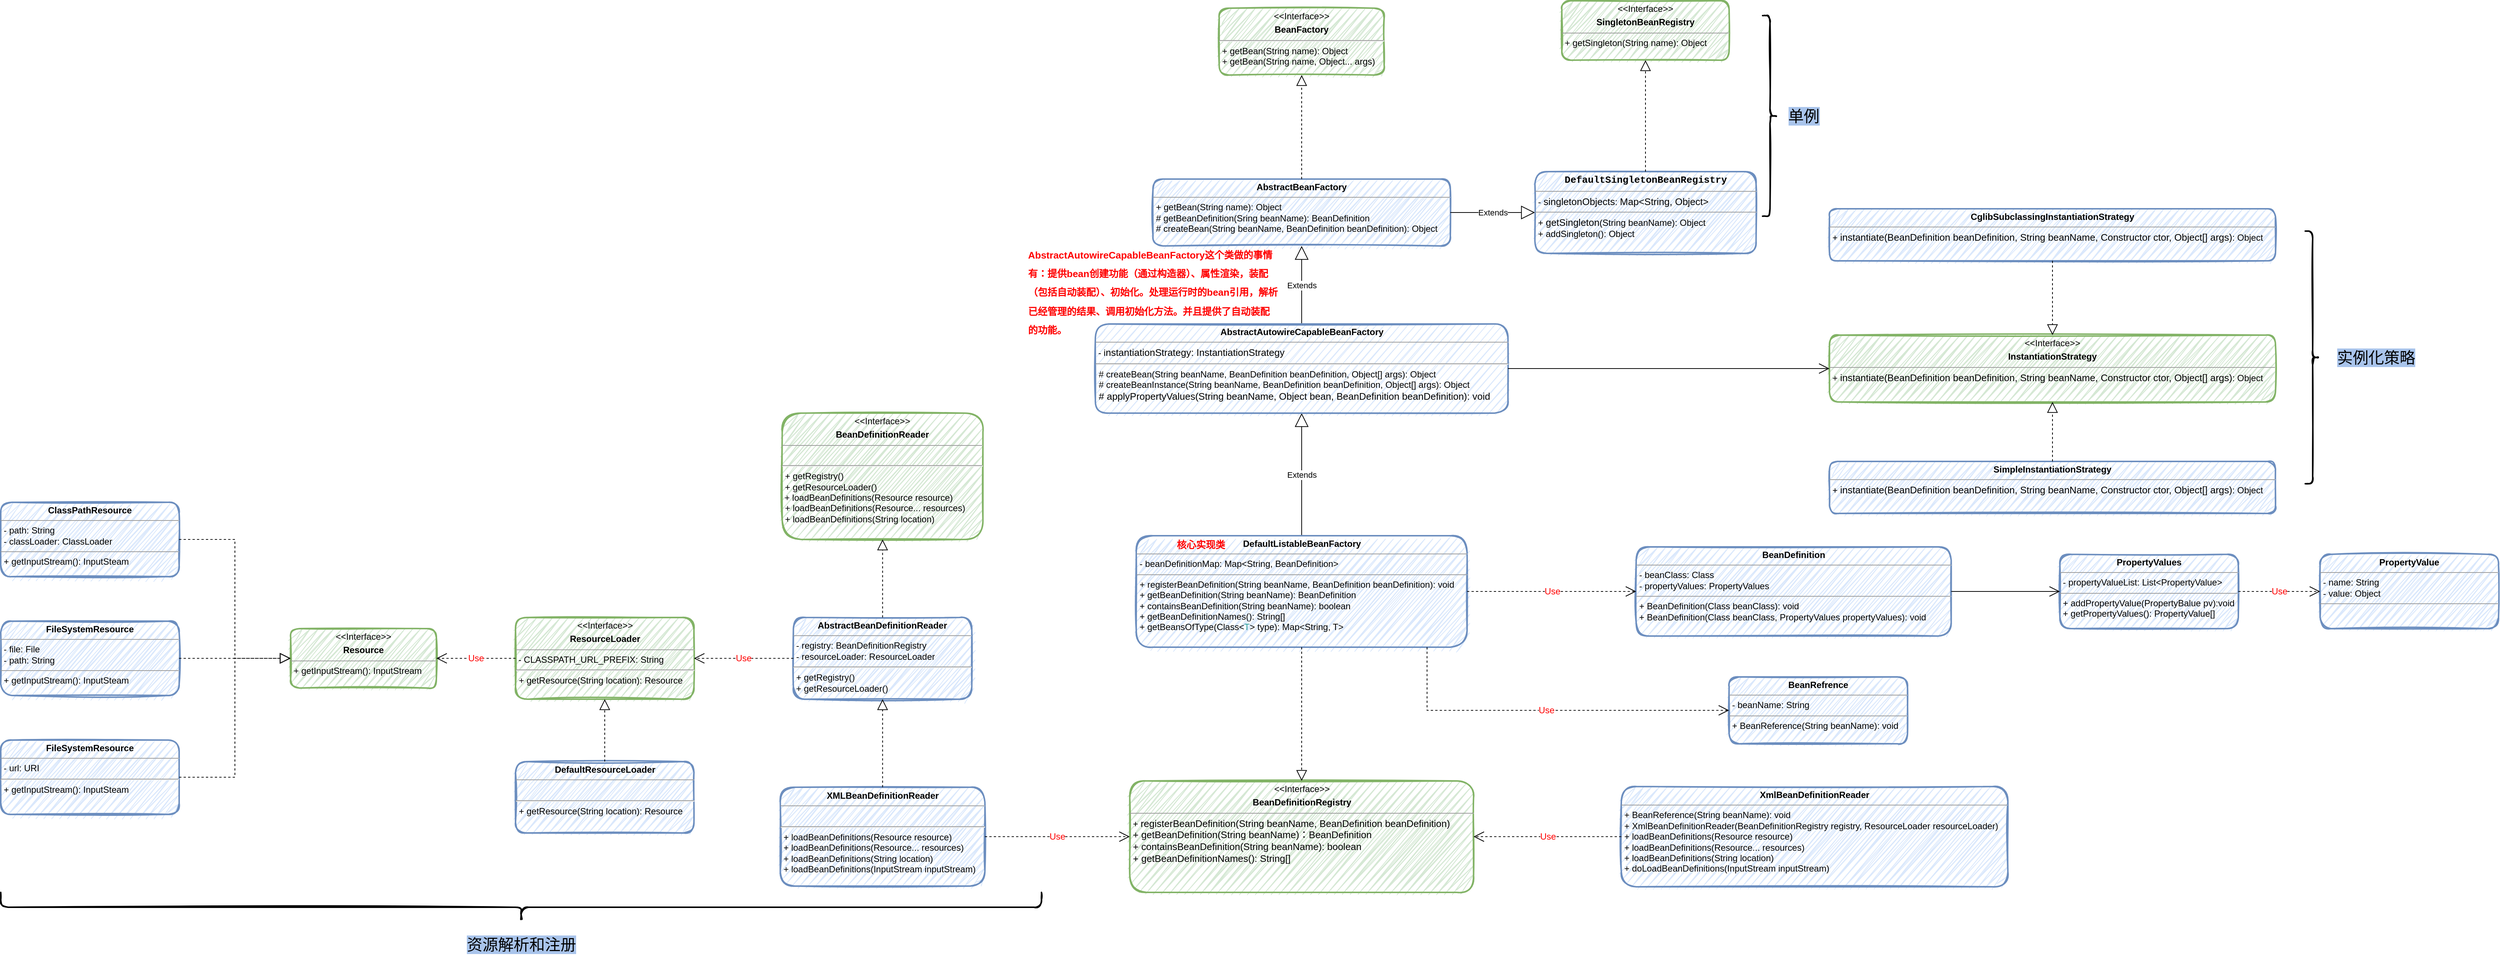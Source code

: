 <mxfile version="20.7.4" type="device"><diagram id="C5RBs43oDa-KdzZeNtuy" name="Page-1"><mxGraphModel dx="3022" dy="905" grid="1" gridSize="10" guides="1" tooltips="1" connect="1" arrows="1" fold="1" page="1" pageScale="1" pageWidth="827" pageHeight="1169" math="0" shadow="0"><root><mxCell id="WIyWlLk6GJQsqaUBKTNV-0"/><mxCell id="WIyWlLk6GJQsqaUBKTNV-1" parent="WIyWlLk6GJQsqaUBKTNV-0"/><mxCell id="B0kpvBBYrxBmRZzmcFlP-12" value="&lt;p style=&quot;margin:0px;margin-top:4px;text-align:center;&quot;&gt;&lt;b&gt;BeanDefinition&lt;/b&gt;&lt;/p&gt;&lt;hr size=&quot;1&quot;&gt;&lt;p style=&quot;margin:0px;margin-left:4px;&quot;&gt;- beanClass: Class&lt;/p&gt;&lt;p style=&quot;margin:0px;margin-left:4px;&quot;&gt;- propertyValues: PropertyValues&lt;/p&gt;&lt;hr size=&quot;1&quot;&gt;&lt;p style=&quot;margin:0px;margin-left:4px;&quot;&gt;+ BeanDefinition(Class beanClass): void&lt;/p&gt;&lt;p style=&quot;margin:0px;margin-left:4px;&quot;&gt;+ BeanDefinition(Class beanClass, PropertyValues propertyValues): void&lt;br&gt;&lt;/p&gt;&lt;p style=&quot;margin:0px;margin-left:4px;&quot;&gt;&lt;br&gt;&lt;/p&gt;" style="verticalAlign=top;align=left;overflow=fill;fontSize=12;fontFamily=Helvetica;html=1;rounded=1;sketch=1;fillColor=#dae8fc;strokeColor=#6c8ebf;strokeWidth=2;fillStyle=zigzag;" vertex="1" parent="WIyWlLk6GJQsqaUBKTNV-1"><mxGeometry x="600" y="845" width="423.75" height="120" as="geometry"/></mxCell><mxCell id="B0kpvBBYrxBmRZzmcFlP-13" value="&lt;p style=&quot;text-align: center; margin: 4px 0px 0px; font-size: 12px;&quot;&gt;&amp;lt;&amp;lt;Interface&amp;gt;&amp;gt;&lt;/p&gt;&lt;p style=&quot;text-align: center; margin: 4px 0px 0px; font-size: 12px;&quot;&gt;&lt;b style=&quot;font-size: 12px;&quot;&gt;BeanFactory&lt;/b&gt;&lt;/p&gt;&lt;hr style=&quot;font-size: 12px;&quot;&gt;&lt;p style=&quot;margin: 0px 0px 0px 4px; font-size: 12px;&quot;&gt;&lt;/p&gt;&lt;p style=&quot;margin: 0px 0px 0px 4px; font-size: 12px;&quot;&gt;&lt;span style=&quot;background-color: initial; font-size: 12px;&quot;&gt;+ getBean(String name): Object&lt;/span&gt;&lt;/p&gt;&lt;p style=&quot;margin: 0px 0px 0px 4px; font-size: 12px;&quot;&gt;&lt;span style=&quot;background-color: initial;&quot;&gt;+ getBean(String name, Object... args)&lt;/span&gt;&lt;/p&gt;&lt;p style=&quot;margin: 0px 0px 0px 4px; font-size: 12px;&quot;&gt;&lt;br style=&quot;font-size: 12px;&quot;&gt;&lt;/p&gt;" style="verticalAlign=top;align=left;overflow=fill;fontSize=12;fontFamily=Helvetica;html=1;rounded=1;sketch=1;fillColor=#d5e8d4;strokeColor=#82b366;strokeWidth=2;fillStyle=zigzag;" vertex="1" parent="WIyWlLk6GJQsqaUBKTNV-1"><mxGeometry x="39.06" y="120" width="221.88" height="90" as="geometry"/></mxCell><mxCell id="B0kpvBBYrxBmRZzmcFlP-18" value="&lt;p style=&quot;margin:0px;margin-top:4px;text-align:center;&quot;&gt;&amp;lt;&amp;lt;Interface&amp;gt;&amp;gt;&lt;/p&gt;&lt;p style=&quot;margin:0px;margin-top:4px;text-align:center;&quot;&gt;&lt;b&gt;SingletonBeanRegistry&lt;/b&gt;&lt;/p&gt;&lt;hr size=&quot;1&quot;&gt;&lt;p style=&quot;margin:0px;margin-left:4px;&quot;&gt;&lt;/p&gt;&lt;p style=&quot;margin:0px;margin-left:4px;&quot;&gt;&lt;span style=&quot;background-color: initial;&quot;&gt;+ getSingleton(String name): Object&lt;/span&gt;&lt;br&gt;&lt;/p&gt;&lt;p style=&quot;margin:0px;margin-left:4px;&quot;&gt;&lt;br&gt;&lt;/p&gt;" style="verticalAlign=top;align=left;overflow=fill;fontSize=12;fontFamily=Helvetica;html=1;rounded=1;sketch=1;fillColor=#d5e8d4;strokeColor=#82b366;strokeWidth=2;fillStyle=zigzag;" vertex="1" parent="WIyWlLk6GJQsqaUBKTNV-1"><mxGeometry x="500" y="110" width="225" height="80" as="geometry"/></mxCell><mxCell id="B0kpvBBYrxBmRZzmcFlP-19" value="&lt;p style=&quot;margin:0px;margin-top:4px;text-align:center;&quot;&gt;&lt;b&gt;AbstractBeanFactory&lt;/b&gt;&lt;/p&gt;&lt;hr size=&quot;1&quot;&gt;&lt;p style=&quot;margin:0px;margin-left:4px;&quot;&gt;+ getBean(String name): Object&lt;br&gt;&lt;/p&gt;&lt;p style=&quot;margin:0px;margin-left:4px;&quot;&gt;# getBeanDefinition(Sring beanName): BeanDefinition&lt;/p&gt;&lt;p style=&quot;margin:0px;margin-left:4px;&quot;&gt;# createBean(String beanName, BeanDefinition beanDefinition): Object&lt;/p&gt;" style="verticalAlign=top;align=left;overflow=fill;fontSize=12;fontFamily=Helvetica;html=1;rounded=1;sketch=1;fillColor=#dae8fc;strokeColor=#6c8ebf;strokeWidth=2;fillStyle=zigzag;" vertex="1" parent="WIyWlLk6GJQsqaUBKTNV-1"><mxGeometry x="-50" y="350" width="400" height="90" as="geometry"/></mxCell><mxCell id="B0kpvBBYrxBmRZzmcFlP-20" value="" style="endArrow=block;dashed=1;endFill=0;endSize=12;html=1;rounded=0;entryX=0.5;entryY=1;entryDx=0;entryDy=0;exitX=0.5;exitY=0;exitDx=0;exitDy=0;edgeStyle=orthogonalEdgeStyle;" edge="1" parent="WIyWlLk6GJQsqaUBKTNV-1" source="B0kpvBBYrxBmRZzmcFlP-19" target="B0kpvBBYrxBmRZzmcFlP-13"><mxGeometry width="160" relative="1" as="geometry"><mxPoint x="280.25" y="280" as="sourcePoint"/><mxPoint x="440.25" y="280" as="targetPoint"/></mxGeometry></mxCell><mxCell id="B0kpvBBYrxBmRZzmcFlP-21" value="&lt;p style=&quot;text-align: center; margin: 4px 0px 0px;&quot;&gt;&lt;span style=&quot;font-family: Courier; font-size: 13px; background-color: initial;&quot;&gt;&lt;b&gt;DefaultSingletonBeanRegistry&lt;/b&gt;&lt;/span&gt;&lt;/p&gt;&lt;hr size=&quot;1&quot;&gt;&lt;p style=&quot;margin:0px;margin-left:4px;&quot;&gt;-&amp;nbsp;&lt;span style=&quot;font-size: 13px; background-color: initial;&quot;&gt;singletonObjects&lt;/span&gt;&lt;span style=&quot;background-color: initial;&quot;&gt;:&amp;nbsp;&lt;/span&gt;&lt;span style=&quot;font-size: 13px; background-color: initial;&quot;&gt;Map&amp;lt;String, Object&amp;gt;&lt;/span&gt;&lt;/p&gt;&lt;hr size=&quot;1&quot;&gt;&lt;p style=&quot;margin:0px;margin-left:4px;&quot;&gt;+&amp;nbsp;&lt;span style=&quot;font-size: 13px; background-color: initial;&quot;&gt;getSingleton&lt;/span&gt;&lt;span style=&quot;background-color: initial;&quot;&gt;(String beanName): Object&lt;/span&gt;&lt;/p&gt;&lt;p style=&quot;margin:0px;margin-left:4px;&quot;&gt;+ addSingleton(): Object&lt;/p&gt;" style="verticalAlign=top;align=left;overflow=fill;fontSize=12;fontFamily=Helvetica;html=1;rounded=1;sketch=1;fillColor=#dae8fc;strokeColor=#6c8ebf;strokeWidth=2;fillStyle=zigzag;" vertex="1" parent="WIyWlLk6GJQsqaUBKTNV-1"><mxGeometry x="463.75" y="340" width="297.5" height="110" as="geometry"/></mxCell><mxCell id="B0kpvBBYrxBmRZzmcFlP-23" value="" style="endArrow=block;dashed=1;endFill=0;endSize=12;html=1;rounded=0;entryX=0.5;entryY=1;entryDx=0;entryDy=0;exitX=0.5;exitY=0;exitDx=0;exitDy=0;edgeStyle=orthogonalEdgeStyle;" edge="1" parent="WIyWlLk6GJQsqaUBKTNV-1" source="B0kpvBBYrxBmRZzmcFlP-21" target="B0kpvBBYrxBmRZzmcFlP-18"><mxGeometry x="0.143" y="-20" width="160" relative="1" as="geometry"><mxPoint x="480" y="410" as="sourcePoint"/><mxPoint x="480" y="200" as="targetPoint"/><mxPoint as="offset"/></mxGeometry></mxCell><mxCell id="B0kpvBBYrxBmRZzmcFlP-24" value="Extends" style="endArrow=block;endSize=16;endFill=0;html=1;rounded=0;fontFamily=Helvetica;fontColor=#000000;exitX=1;exitY=0.5;exitDx=0;exitDy=0;entryX=0;entryY=0.5;entryDx=0;entryDy=0;" edge="1" parent="WIyWlLk6GJQsqaUBKTNV-1" source="B0kpvBBYrxBmRZzmcFlP-19" target="B0kpvBBYrxBmRZzmcFlP-21"><mxGeometry width="160" relative="1" as="geometry"><mxPoint x="330" y="400" as="sourcePoint"/><mxPoint x="490" y="400" as="targetPoint"/></mxGeometry></mxCell><mxCell id="B0kpvBBYrxBmRZzmcFlP-27" value="" style="shape=curlyBracket;whiteSpace=wrap;html=1;rounded=1;flipH=1;labelPosition=right;verticalLabelPosition=middle;align=left;verticalAlign=middle;sketch=1;fillStyle=zigzag;strokeWidth=2;fontFamily=Helvetica;fontColor=#000000;" vertex="1" parent="WIyWlLk6GJQsqaUBKTNV-1"><mxGeometry x="770" y="130" width="20" height="270" as="geometry"/></mxCell><mxCell id="B0kpvBBYrxBmRZzmcFlP-28" value="单例" style="text;html=1;align=center;verticalAlign=middle;resizable=0;points=[];autosize=1;strokeColor=none;fillColor=none;fontFamily=Helvetica;fontColor=#000000;labelBackgroundColor=#A9C4EB;fontSize=21;" vertex="1" parent="WIyWlLk6GJQsqaUBKTNV-1"><mxGeometry x="790" y="245" width="70" height="40" as="geometry"/></mxCell><mxCell id="B0kpvBBYrxBmRZzmcFlP-31" value="Extends" style="endArrow=block;endSize=16;endFill=0;html=1;rounded=0;fontFamily=Helvetica;fontColor=#000000;exitX=0.5;exitY=0;exitDx=0;exitDy=0;entryX=0.5;entryY=1;entryDx=0;entryDy=0;" edge="1" parent="WIyWlLk6GJQsqaUBKTNV-1" source="B0kpvBBYrxBmRZzmcFlP-29" target="B0kpvBBYrxBmRZzmcFlP-19"><mxGeometry width="160" relative="1" as="geometry"><mxPoint x="190" y="530" as="sourcePoint"/><mxPoint x="273.75" y="530" as="targetPoint"/></mxGeometry></mxCell><mxCell id="B0kpvBBYrxBmRZzmcFlP-33" value="&lt;strong style=&quot;box-sizing: border-box; outline: 0px; font-weight: 700; overflow-wrap: break-word; caret-color: rgb(77, 77, 77); font-size: 13px; font-style: normal; font-variant-caps: normal; letter-spacing: normal; text-align: start; text-indent: 0px; text-transform: none; word-spacing: 0px; text-size-adjust: auto; -webkit-text-stroke-width: 0px; text-decoration: none;&quot;&gt;&lt;b style=&quot;border-color: var(--border-color); text-align: center;&quot;&gt;AbstractAutowireCapableBeanFactory&lt;/b&gt;这个类做的事情有：提供bean创建功能（通过构造器）、属性渲染，装配（包括自动装配）、初始化。处理运行时的bean引用，解析已经管理的结果、调用初始化方法。并且提供了自动装配的功能。&lt;/strong&gt;" style="text;whiteSpace=wrap;html=1;fontSize=21;fontFamily=Helvetica;fontColor=#FF0000;" vertex="1" parent="WIyWlLk6GJQsqaUBKTNV-1"><mxGeometry x="-220" y="430" width="337.5" height="100" as="geometry"/></mxCell><mxCell id="B0kpvBBYrxBmRZzmcFlP-35" value="Extends" style="endArrow=block;endSize=16;endFill=0;html=1;rounded=0;fontFamily=Helvetica;fontColor=#000000;exitX=0.5;exitY=0;exitDx=0;exitDy=0;entryX=0.5;entryY=1;entryDx=0;entryDy=0;" edge="1" parent="WIyWlLk6GJQsqaUBKTNV-1" source="B0kpvBBYrxBmRZzmcFlP-46" target="B0kpvBBYrxBmRZzmcFlP-29"><mxGeometry width="160" relative="1" as="geometry"><mxPoint x="150" y="850" as="sourcePoint"/><mxPoint x="150" y="700" as="targetPoint"/></mxGeometry></mxCell><mxCell id="B0kpvBBYrxBmRZzmcFlP-46" value="&lt;p style=&quot;margin:0px;margin-top:4px;text-align:center;&quot;&gt;&lt;b style=&quot;border-color: var(--border-color);&quot;&gt;DefaultListableBeanFactory&lt;/b&gt;&lt;/p&gt;&lt;hr size=&quot;1&quot;&gt;&lt;p style=&quot;margin:0px;margin-left:4px;&quot;&gt;- beanDefinitionMap: Map&amp;lt;String, BeanDefinition&amp;gt;&lt;/p&gt;&lt;hr size=&quot;1&quot;&gt;&lt;p style=&quot;margin:0px;margin-left:4px;&quot;&gt;+ registerBeanDefinition(String beanName, BeanDefinition beanDefinition): void&lt;/p&gt;&lt;p style=&quot;margin:0px;margin-left:4px;&quot;&gt;+ getBeanDefinition(String beanName): &lt;font style=&quot;font-size: 12px;&quot;&gt;BeanDefinition&lt;/font&gt;&lt;/p&gt;&lt;p style=&quot;border-color: var(--border-color); margin: 0px 0px 0px 4px;&quot;&gt;&lt;font style=&quot;font-size: 12px;&quot;&gt;&lt;span style=&quot;border-color: var(--border-color);&quot;&gt;+&amp;nbsp;&lt;/span&gt;&lt;span style=&quot;border-color: var(--border-color);&quot;&gt;containsBeanDefinition(String beanName): boolean&lt;/span&gt;&lt;/font&gt;&lt;/p&gt;&lt;p style=&quot;border-color: var(--border-color); margin: 0px 0px 0px 4px;&quot;&gt;&lt;font style=&quot;font-size: 12px;&quot;&gt;&lt;span style=&quot;border-color: var(--border-color);&quot;&gt;+&amp;nbsp;&lt;/span&gt;&lt;span style=&quot;border-color: var(--border-color);&quot;&gt;getBeanDefinitionNames(): String[]&lt;/span&gt;&lt;/font&gt;&lt;/p&gt;&lt;p style=&quot;border-color: var(--border-color); margin: 0px 0px 0px 4px;&quot;&gt;&lt;font style=&quot;font-size: 12px;&quot;&gt;+&amp;nbsp;getBeansOfType(Class&amp;lt;&lt;span style=&quot;color: rgb(32, 153, 157);&quot;&gt;T&lt;/span&gt;&amp;gt; type):&amp;nbsp;&lt;span style=&quot;background-color: initial;&quot;&gt;Map&amp;lt;String, T&amp;gt;&lt;/span&gt;&lt;/font&gt;&lt;/p&gt;" style="verticalAlign=top;align=left;overflow=fill;fontSize=12;fontFamily=Helvetica;html=1;rounded=1;sketch=1;fillColor=#dae8fc;strokeColor=#6c8ebf;strokeWidth=2;fillStyle=zigzag;" vertex="1" parent="WIyWlLk6GJQsqaUBKTNV-1"><mxGeometry x="-72.5" y="830" width="445" height="150" as="geometry"/></mxCell><mxCell id="B0kpvBBYrxBmRZzmcFlP-49" value="&lt;div style=&quot;text-align: center;&quot;&gt;&lt;span style=&quot;font-size: 13px; caret-color: rgb(77, 77, 77);&quot;&gt;&lt;b&gt;核心实现类&lt;/b&gt;&lt;/span&gt;&lt;/div&gt;" style="text;whiteSpace=wrap;html=1;fontSize=21;fontFamily=Helvetica;fontColor=#FF0000;" vertex="1" parent="WIyWlLk6GJQsqaUBKTNV-1"><mxGeometry x="-20" y="820" width="70" height="40" as="geometry"/></mxCell><mxCell id="B0kpvBBYrxBmRZzmcFlP-50" value="&lt;p style=&quot;margin:0px;margin-top:4px;text-align:center;&quot;&gt;&amp;lt;&amp;lt;Interface&amp;gt;&amp;gt;&lt;/p&gt;&lt;p style=&quot;margin:0px;margin-top:4px;text-align:center;&quot;&gt;&lt;b&gt;BeanDefinitionRegistry&lt;/b&gt;&lt;/p&gt;&lt;hr size=&quot;1&quot;&gt;&lt;p style=&quot;margin:0px;margin-left:4px;&quot;&gt;&lt;/p&gt;&lt;p style=&quot;margin:0px;margin-left:4px;&quot;&gt;&lt;span style=&quot;background-color: initial;&quot;&gt;+&amp;nbsp;&lt;/span&gt;&lt;span style=&quot;font-size: 13px; background-color: initial;&quot;&gt;registerBeanDefinition(String beanName, BeanDefinition beanDefinition)&lt;/span&gt;&lt;/p&gt;&lt;p style=&quot;margin:0px;margin-left:4px;&quot;&gt;&lt;span style=&quot;font-size: 13px; background-color: initial;&quot;&gt;+ getBeanDefinition(String beanName)：BeanDefinition&lt;/span&gt;&lt;/p&gt;&lt;p style=&quot;margin:0px;margin-left:4px;&quot;&gt;&lt;span style=&quot;font-size: 13px; background-color: initial;&quot;&gt;+&amp;nbsp;&lt;/span&gt;&lt;span style=&quot;font-size: 13px; background-color: initial;&quot;&gt;containsBeanDefinition(String beanName): boolean&lt;/span&gt;&lt;/p&gt;&lt;p style=&quot;margin:0px;margin-left:4px;&quot;&gt;&lt;span style=&quot;font-size: 13px; background-color: initial;&quot;&gt;+&amp;nbsp;&lt;/span&gt;&lt;span style=&quot;font-size: 13px; background-color: initial;&quot;&gt;getBeanDefinitionNames(): String[]&lt;/span&gt;&lt;/p&gt;&lt;p style=&quot;margin:0px;margin-left:4px;&quot;&gt;&lt;span style=&quot;font-size: 13px; background-color: initial;&quot;&gt;&lt;br&gt;&lt;/span&gt;&lt;/p&gt;&lt;p style=&quot;margin:0px;margin-left:4px;&quot;&gt;&lt;span style=&quot;font-size: 13px; background-color: initial;&quot;&gt;&lt;br&gt;&lt;/span&gt;&lt;/p&gt;&lt;p style=&quot;margin:0px;margin-left:4px;&quot;&gt;&lt;br&gt;&lt;/p&gt;" style="verticalAlign=top;align=left;overflow=fill;fontSize=12;fontFamily=Helvetica;html=1;rounded=1;sketch=1;fillColor=#d5e8d4;strokeColor=#82b366;strokeWidth=2;fillStyle=zigzag;" vertex="1" parent="WIyWlLk6GJQsqaUBKTNV-1"><mxGeometry x="-81.25" y="1160" width="462.5" height="150" as="geometry"/></mxCell><mxCell id="B0kpvBBYrxBmRZzmcFlP-29" value="&lt;p style=&quot;margin:0px;margin-top:4px;text-align:center;&quot;&gt;&lt;b&gt;AbstractAutowireCapableBeanFactory&lt;/b&gt;&lt;/p&gt;&lt;hr size=&quot;1&quot;&gt;&amp;nbsp;- i&lt;span style=&quot;font-size: 13px;&quot;&gt;nstantiationStrategy:&amp;nbsp;&lt;/span&gt;&lt;span style=&quot;font-size: 13px;&quot;&gt;InstantiationStrategy&lt;/span&gt;&lt;br&gt;&lt;hr&gt;&lt;p style=&quot;margin:0px;margin-left:4px;&quot;&gt;&lt;span style=&quot;background-color: initial;&quot;&gt;#&amp;nbsp;&lt;/span&gt;&lt;span style=&quot;background-color: initial;&quot;&gt;createBean(String beanName, BeanDefinition beanDefinition, Object[] args): Object&lt;/span&gt;&lt;br&gt;&lt;/p&gt;&lt;p style=&quot;margin:0px;margin-left:4px;&quot;&gt;&lt;span style=&quot;border-color: var(--border-color); background-color: initial;&quot;&gt;#&amp;nbsp;&lt;/span&gt;&lt;span style=&quot;border-color: var(--border-color); background-color: initial;&quot;&gt;createBeanInstance(String beanName, BeanDefinition beanDefinition, Object[] args): Object&lt;/span&gt;&lt;/p&gt;&lt;p style=&quot;margin:0px;margin-left:4px;&quot;&gt;&lt;span style=&quot;font-size: 13px; background-color: initial;&quot;&gt;# applyPropertyValues(String beanName, Object bean, BeanDefinition beanDefinition): void&lt;/span&gt;&lt;/p&gt;&lt;p style=&quot;margin:0px;margin-left:4px;&quot;&gt;&lt;br&gt;&lt;/p&gt;" style="verticalAlign=top;align=left;overflow=fill;fontSize=12;fontFamily=Helvetica;html=1;rounded=1;sketch=1;fillColor=#dae8fc;strokeColor=#6c8ebf;strokeWidth=2;fillStyle=auto;whiteSpace=wrap;" vertex="1" parent="WIyWlLk6GJQsqaUBKTNV-1"><mxGeometry x="-127.5" y="545" width="555" height="120" as="geometry"/></mxCell><mxCell id="B0kpvBBYrxBmRZzmcFlP-53" value="" style="endArrow=block;dashed=1;endFill=0;endSize=12;html=1;rounded=0;fontFamily=Helvetica;fontSize=13;fontColor=#FF0000;exitX=0.5;exitY=1;exitDx=0;exitDy=0;edgeStyle=orthogonalEdgeStyle;entryX=0.5;entryY=0;entryDx=0;entryDy=0;" edge="1" parent="WIyWlLk6GJQsqaUBKTNV-1" source="B0kpvBBYrxBmRZzmcFlP-46" target="B0kpvBBYrxBmRZzmcFlP-50"><mxGeometry width="160" relative="1" as="geometry"><mxPoint x="330" y="780" as="sourcePoint"/><mxPoint x="520" y="730" as="targetPoint"/><Array as="points"/></mxGeometry></mxCell><mxCell id="B0kpvBBYrxBmRZzmcFlP-59" value="&lt;p style=&quot;margin:0px;margin-top:4px;text-align:center;&quot;&gt;&amp;lt;&amp;lt;Interface&amp;gt;&amp;gt;&lt;/p&gt;&lt;p style=&quot;margin:0px;margin-top:4px;text-align:center;&quot;&gt;&lt;span style=&quot;background-color: initial; text-align: left;&quot;&gt;&lt;b style=&quot;&quot;&gt;&lt;font style=&quot;font-size: 12px;&quot;&gt;InstantiationStrategy&lt;/font&gt;&lt;/b&gt;&lt;/span&gt;&lt;/p&gt;&lt;hr size=&quot;1&quot;&gt;&lt;p style=&quot;margin:0px;margin-left:4px;&quot;&gt;&lt;/p&gt;&lt;p style=&quot;margin:0px;margin-left:4px;&quot;&gt;&lt;span style=&quot;background-color: initial;&quot;&gt;+&amp;nbsp;&lt;/span&gt;&lt;span style=&quot;font-size: 13px; background-color: initial;&quot;&gt;instantiate(BeanDefinition beanDefinition, String beanName, Constructor ctor, Object[] args)&lt;/span&gt;&lt;span style=&quot;background-color: initial;&quot;&gt;: Object&lt;/span&gt;&lt;/p&gt;&lt;p style=&quot;margin:0px;margin-left:4px;&quot;&gt;&lt;br&gt;&lt;/p&gt;" style="verticalAlign=top;align=left;overflow=fill;fontSize=12;fontFamily=Helvetica;html=1;rounded=1;sketch=1;fillColor=#d5e8d4;strokeColor=#82b366;strokeWidth=2;fillStyle=zigzag;whiteSpace=wrap;" vertex="1" parent="WIyWlLk6GJQsqaUBKTNV-1"><mxGeometry x="860" y="560" width="600" height="90" as="geometry"/></mxCell><mxCell id="B0kpvBBYrxBmRZzmcFlP-60" value="&lt;p style=&quot;margin:0px;margin-top:4px;text-align:center;&quot;&gt;&lt;b style=&quot;background-color: initial; text-align: left;&quot;&gt;SimpleInstantiationStrategy&lt;/b&gt;&lt;br&gt;&lt;/p&gt;&lt;hr size=&quot;1&quot;&gt;&lt;p style=&quot;margin:0px;margin-left:4px;&quot;&gt;&lt;/p&gt;&lt;p style=&quot;margin:0px;margin-left:4px;&quot;&gt;&lt;span style=&quot;background-color: initial;&quot;&gt;+&amp;nbsp;&lt;/span&gt;&lt;span style=&quot;font-size: 13px; background-color: initial;&quot;&gt;instantiate(BeanDefinition beanDefinition, String beanName, Constructor ctor, Object[] args)&lt;/span&gt;&lt;span style=&quot;background-color: initial;&quot;&gt;: Object&lt;/span&gt;&lt;/p&gt;&lt;p style=&quot;margin:0px;margin-left:4px;&quot;&gt;&lt;br&gt;&lt;/p&gt;" style="verticalAlign=top;align=left;overflow=fill;fontSize=12;fontFamily=Helvetica;html=1;rounded=1;sketch=1;fillColor=#dae8fc;strokeColor=#6c8ebf;strokeWidth=2;fillStyle=zigzag;whiteSpace=wrap;" vertex="1" parent="WIyWlLk6GJQsqaUBKTNV-1"><mxGeometry x="860" y="730" width="600" height="70" as="geometry"/></mxCell><mxCell id="B0kpvBBYrxBmRZzmcFlP-61" value="" style="endArrow=block;dashed=1;endFill=0;endSize=12;html=1;rounded=0;fontFamily=Helvetica;fontSize=12;fontColor=#FF0000;exitX=0.5;exitY=0;exitDx=0;exitDy=0;entryX=0.5;entryY=1;entryDx=0;entryDy=0;" edge="1" parent="WIyWlLk6GJQsqaUBKTNV-1" source="B0kpvBBYrxBmRZzmcFlP-60" target="B0kpvBBYrxBmRZzmcFlP-59"><mxGeometry width="160" relative="1" as="geometry"><mxPoint x="1183" y="700" as="sourcePoint"/><mxPoint x="1343" y="700" as="targetPoint"/></mxGeometry></mxCell><mxCell id="B0kpvBBYrxBmRZzmcFlP-63" value="" style="endArrow=open;endFill=1;endSize=12;html=1;rounded=0;fontFamily=Helvetica;fontSize=12;fontColor=#FF0000;entryX=0;entryY=0.5;entryDx=0;entryDy=0;exitX=1;exitY=0.5;exitDx=0;exitDy=0;" edge="1" parent="WIyWlLk6GJQsqaUBKTNV-1" source="B0kpvBBYrxBmRZzmcFlP-29" target="B0kpvBBYrxBmRZzmcFlP-59"><mxGeometry width="160" relative="1" as="geometry"><mxPoint x="540" y="600" as="sourcePoint"/><mxPoint x="700" y="600" as="targetPoint"/></mxGeometry></mxCell><mxCell id="B0kpvBBYrxBmRZzmcFlP-64" value="&lt;p style=&quot;margin:0px;margin-top:4px;text-align:center;&quot;&gt;&lt;b&gt;&lt;span style=&quot;color: rgba(0, 0, 0, 0); font-size: 0px; text-align: start;&quot;&gt;%3CmxGraphModel%3E%3Croot%3E%3CmxCell%20id%3D%220%22%2F%3E%3CmxCell%20id%3D%221%22%20parent%3D%220%22%2F%3E%3CmxCell%20id%3D%222%22%20value%3D%22%26lt%3Bp%20style%3D%26quot%3Bmargin%3A0px%3Bmargin-top%3A4px%3Btext-align%3Acenter%3B%26quot%3B%26gt%3B%26lt%3Bb%20style%3D%26quot%3Bbackground-color%3A%20initial%3B%20text-align%3A%20left%3B%26quot%3B%26gt%3BSimpleInstantiationStrategy%26lt%3B%2Fb%26gt%3B%26lt%3Bbr%26gt%3B%26lt%3B%2Fp%26gt%3B%26lt%3Bhr%20size%3D%26quot%3B1%26quot%3B%26gt%3B%26lt%3Bp%20style%3D%26quot%3Bmargin%3A0px%3Bmargin-left%3A4px%3B%26quot%3B%26gt%3B%26lt%3B%2Fp%26gt%3B%26lt%3Bp%20style%3D%26quot%3Bmargin%3A0px%3Bmargin-left%3A4px%3B%26quot%3B%26gt%3B%26lt%3Bspan%20style%3D%26quot%3Bbackground-color%3A%20initial%3B%26quot%3B%26gt%3B%2B%26amp%3Bnbsp%3B%26lt%3B%2Fspan%26gt%3B%26lt%3Bspan%20style%3D%26quot%3Bfont-size%3A%2013px%3B%20background-color%3A%20initial%3B%26quot%3B%26gt%3Binstantiate(BeanDefinition%20beanDefinition%2C%20String%20beanName%2C%20Constructor%20ctor%2C%20Object%5B%5D%20args)%26lt%3B%2Fspan%26gt%3B%26lt%3Bspan%20style%3D%26quot%3Bbackground-color%3A%20initial%3B%26quot%3B%26gt%3B%3A%20Object%26lt%3B%2Fspan%26gt%3B%26lt%3B%2Fp%26gt%3B%26lt%3Bp%20style%3D%26quot%3Bmargin%3A0px%3Bmargin-left%3A4px%3B%26quot%3B%26gt%3B%26lt%3Bbr%26gt%3B%26lt%3B%2Fp%26gt%3B%22%20style%3D%22verticalAlign%3Dtop%3Balign%3Dleft%3Boverflow%3Dfill%3BfontSize%3D12%3BfontFamily%3DHelvetica%3Bhtml%3D1%3Brounded%3D1%3Bsketch%3D1%3BfillColor%3D%23dae8fc%3BstrokeColor%3D%236c8ebf%3BstrokeWidth%3D2%3BfillStyle%3Dzigzag%3BwhiteSpace%3Dwrap%3B%22%20vertex%3D%221%22%20parent%3D%221%22%3E%3CmxGeometry%20x%3D%22860%22%20y%3D%22730%22%20width%3D%22600%22%20height%3D%2270%22%20as%3D%22geometry%22%2F%3E%3C%2FmxCell%3E%3C%2Froot%3E%3C%2FmxGraphModel%3E&lt;/span&gt;&lt;span style=&quot;background-color: initial; text-align: left;&quot;&gt;&lt;font style=&quot;font-size: 12px;&quot;&gt;CglibSubclassingInstantiationStrategy&lt;/font&gt;&lt;/span&gt;&lt;br&gt;&lt;/b&gt;&lt;/p&gt;&lt;hr size=&quot;1&quot;&gt;&lt;p style=&quot;margin:0px;margin-left:4px;&quot;&gt;&lt;/p&gt;&lt;p style=&quot;margin:0px;margin-left:4px;&quot;&gt;&lt;span style=&quot;background-color: initial;&quot;&gt;+&amp;nbsp;&lt;/span&gt;&lt;span style=&quot;font-size: 13px; background-color: initial;&quot;&gt;instantiate(BeanDefinition beanDefinition, String beanName, Constructor ctor, Object[] args)&lt;/span&gt;&lt;span style=&quot;background-color: initial;&quot;&gt;: Object&lt;/span&gt;&lt;/p&gt;&lt;p style=&quot;margin:0px;margin-left:4px;&quot;&gt;&lt;br&gt;&lt;/p&gt;" style="verticalAlign=top;align=left;overflow=fill;fontSize=12;fontFamily=Helvetica;html=1;rounded=1;sketch=1;fillColor=#dae8fc;strokeColor=#6c8ebf;strokeWidth=2;fillStyle=zigzag;whiteSpace=wrap;" vertex="1" parent="WIyWlLk6GJQsqaUBKTNV-1"><mxGeometry x="860" y="390" width="600" height="70" as="geometry"/></mxCell><mxCell id="B0kpvBBYrxBmRZzmcFlP-65" value="" style="endArrow=block;dashed=1;endFill=0;endSize=12;html=1;rounded=0;fontFamily=Helvetica;fontSize=12;fontColor=#FF0000;exitX=0.5;exitY=1;exitDx=0;exitDy=0;entryX=0.5;entryY=0;entryDx=0;entryDy=0;" edge="1" parent="WIyWlLk6GJQsqaUBKTNV-1" source="B0kpvBBYrxBmRZzmcFlP-64" target="B0kpvBBYrxBmRZzmcFlP-59"><mxGeometry width="160" relative="1" as="geometry"><mxPoint x="1190" y="570.0" as="sourcePoint"/><mxPoint x="1190" y="490.0" as="targetPoint"/></mxGeometry></mxCell><mxCell id="B0kpvBBYrxBmRZzmcFlP-66" value="" style="shape=curlyBracket;whiteSpace=wrap;html=1;rounded=1;flipH=1;labelPosition=right;verticalLabelPosition=middle;align=left;verticalAlign=middle;sketch=1;fillStyle=zigzag;strokeWidth=2;fontFamily=Helvetica;fontColor=#000000;" vertex="1" parent="WIyWlLk6GJQsqaUBKTNV-1"><mxGeometry x="1500" y="420" width="20" height="340" as="geometry"/></mxCell><mxCell id="B0kpvBBYrxBmRZzmcFlP-67" value="实例化策略" style="text;html=1;align=center;verticalAlign=middle;resizable=0;points=[];autosize=1;strokeColor=none;fillColor=none;fontFamily=Helvetica;fontColor=#000000;labelBackgroundColor=#A9C4EB;fontSize=21;" vertex="1" parent="WIyWlLk6GJQsqaUBKTNV-1"><mxGeometry x="1530" y="570" width="130" height="40" as="geometry"/></mxCell><mxCell id="B0kpvBBYrxBmRZzmcFlP-68" value="Use" style="endArrow=open;endSize=12;dashed=1;html=1;rounded=0;fontFamily=Helvetica;fontSize=12;fontColor=#FF0000;exitX=1;exitY=0.5;exitDx=0;exitDy=0;entryX=0;entryY=0.5;entryDx=0;entryDy=0;edgeStyle=orthogonalEdgeStyle;" edge="1" parent="WIyWlLk6GJQsqaUBKTNV-1" source="B0kpvBBYrxBmRZzmcFlP-46" target="B0kpvBBYrxBmRZzmcFlP-12"><mxGeometry width="160" relative="1" as="geometry"><mxPoint x="380" y="870" as="sourcePoint"/><mxPoint x="540" y="870" as="targetPoint"/></mxGeometry></mxCell><mxCell id="B0kpvBBYrxBmRZzmcFlP-69" value="&lt;p style=&quot;margin:0px;margin-top:4px;text-align:center;&quot;&gt;&lt;b&gt;BeanRefrence&lt;/b&gt;&lt;/p&gt;&lt;hr size=&quot;1&quot;&gt;&lt;p style=&quot;margin:0px;margin-left:4px;&quot;&gt;- beanName: String&lt;/p&gt;&lt;hr size=&quot;1&quot;&gt;&lt;p style=&quot;margin:0px;margin-left:4px;&quot;&gt;+ BeanReference(String beanName): void&lt;/p&gt;&lt;p style=&quot;margin:0px;margin-left:4px;&quot;&gt;&lt;br&gt;&lt;/p&gt;" style="verticalAlign=top;align=left;overflow=fill;fontSize=12;fontFamily=Helvetica;html=1;rounded=1;sketch=1;fillColor=#dae8fc;strokeColor=#6c8ebf;strokeWidth=2;fillStyle=zigzag;" vertex="1" parent="WIyWlLk6GJQsqaUBKTNV-1"><mxGeometry x="725" y="1020" width="240" height="90" as="geometry"/></mxCell><mxCell id="B0kpvBBYrxBmRZzmcFlP-70" value="&lt;p style=&quot;margin:0px;margin-top:4px;text-align:center;&quot;&gt;&lt;b&gt;PropertyValue&lt;/b&gt;&lt;/p&gt;&lt;hr size=&quot;1&quot;&gt;&lt;p style=&quot;margin:0px;margin-left:4px;&quot;&gt;- name: String&lt;/p&gt;&lt;p style=&quot;margin:0px;margin-left:4px;&quot;&gt;- value: Object&lt;/p&gt;&lt;hr size=&quot;1&quot;&gt;&lt;p style=&quot;margin:0px;margin-left:4px;&quot;&gt;&lt;br&gt;&lt;/p&gt;&lt;p style=&quot;margin:0px;margin-left:4px;&quot;&gt;&lt;br&gt;&lt;/p&gt;" style="verticalAlign=top;align=left;overflow=fill;fontSize=12;fontFamily=Helvetica;html=1;rounded=1;sketch=1;fillColor=#dae8fc;strokeColor=#6c8ebf;strokeWidth=2;fillStyle=zigzag;" vertex="1" parent="WIyWlLk6GJQsqaUBKTNV-1"><mxGeometry x="1520" y="855" width="240" height="100" as="geometry"/></mxCell><mxCell id="B0kpvBBYrxBmRZzmcFlP-71" value="&lt;p style=&quot;margin:0px;margin-top:4px;text-align:center;&quot;&gt;&lt;b&gt;PropertyValues&lt;/b&gt;&lt;/p&gt;&lt;hr size=&quot;1&quot;&gt;&lt;p style=&quot;margin:0px;margin-left:4px;&quot;&gt;- propertyValueList: List&amp;lt;PropertyValue&amp;gt;&lt;/p&gt;&lt;hr size=&quot;1&quot;&gt;&lt;p style=&quot;margin:0px;margin-left:4px;&quot;&gt;+ addPropertyValue(PropertyBalue pv):void&lt;/p&gt;&lt;p style=&quot;margin:0px;margin-left:4px;&quot;&gt;+ getPropertyValues(): PropertyValue[]&lt;/p&gt;&lt;p style=&quot;margin:0px;margin-left:4px;&quot;&gt;&lt;br&gt;&lt;/p&gt;" style="verticalAlign=top;align=left;overflow=fill;fontSize=12;fontFamily=Helvetica;html=1;rounded=1;sketch=1;fillColor=#dae8fc;strokeColor=#6c8ebf;strokeWidth=2;fillStyle=zigzag;" vertex="1" parent="WIyWlLk6GJQsqaUBKTNV-1"><mxGeometry x="1170" y="855" width="240" height="100" as="geometry"/></mxCell><mxCell id="B0kpvBBYrxBmRZzmcFlP-72" value="Use" style="endArrow=open;endSize=12;dashed=1;html=1;rounded=0;fontFamily=Helvetica;fontSize=12;fontColor=#FF0000;entryX=0;entryY=0.5;entryDx=0;entryDy=0;exitX=0.879;exitY=1;exitDx=0;exitDy=0;edgeStyle=orthogonalEdgeStyle;exitPerimeter=0;" edge="1" parent="WIyWlLk6GJQsqaUBKTNV-1" source="B0kpvBBYrxBmRZzmcFlP-46" target="B0kpvBBYrxBmRZzmcFlP-69"><mxGeometry width="160" relative="1" as="geometry"><mxPoint x="440" y="1150" as="sourcePoint"/><mxPoint x="600" y="1150" as="targetPoint"/></mxGeometry></mxCell><mxCell id="B0kpvBBYrxBmRZzmcFlP-74" value="" style="endArrow=open;endFill=1;endSize=12;html=1;rounded=0;fontFamily=Helvetica;fontSize=12;fontColor=#FF0000;entryX=0;entryY=0.5;entryDx=0;entryDy=0;exitX=1;exitY=0.5;exitDx=0;exitDy=0;" edge="1" parent="WIyWlLk6GJQsqaUBKTNV-1" source="B0kpvBBYrxBmRZzmcFlP-12" target="B0kpvBBYrxBmRZzmcFlP-71"><mxGeometry width="160" relative="1" as="geometry"><mxPoint x="1027.5" y="904.41" as="sourcePoint"/><mxPoint x="1460.0" y="904.41" as="targetPoint"/></mxGeometry></mxCell><mxCell id="B0kpvBBYrxBmRZzmcFlP-76" value="Use" style="endArrow=open;endSize=12;dashed=1;html=1;rounded=0;fontFamily=Helvetica;fontSize=12;fontColor=#FF0000;exitX=1;exitY=0.5;exitDx=0;exitDy=0;entryX=0;entryY=0.5;entryDx=0;entryDy=0;" edge="1" parent="WIyWlLk6GJQsqaUBKTNV-1" source="B0kpvBBYrxBmRZzmcFlP-71" target="B0kpvBBYrxBmRZzmcFlP-70"><mxGeometry width="160" relative="1" as="geometry"><mxPoint x="1480" y="914.41" as="sourcePoint"/><mxPoint x="1640" y="914.41" as="targetPoint"/></mxGeometry></mxCell><mxCell id="B0kpvBBYrxBmRZzmcFlP-77" value="&lt;p style=&quot;margin:0px;margin-top:4px;text-align:center;&quot;&gt;&lt;b&gt;XmlBeanDefinitionReader&lt;/b&gt;&lt;/p&gt;&lt;hr size=&quot;1&quot;&gt;&lt;p style=&quot;margin:0px;margin-left:4px;&quot;&gt;+ BeanReference(String beanName): void&lt;/p&gt;&lt;p style=&quot;margin:0px;margin-left:4px;&quot;&gt;&lt;font style=&quot;font-size: 12px;&quot;&gt;+&amp;nbsp;XmlBeanDefinitionReader(BeanDefinitionRegistry registry, Resource&lt;font style=&quot;font-size: 12px;&quot;&gt;Loader resourceLoader)&lt;/font&gt;&lt;/font&gt;&lt;/p&gt;&lt;p style=&quot;margin:0px;margin-left:4px;&quot;&gt;&lt;font style=&quot;font-size: 12px;&quot;&gt;&lt;font style=&quot;font-size: 12px;&quot;&gt;+&amp;nbsp;&lt;/font&gt;loadBeanDefinitions(Resource resource)&lt;/font&gt;&lt;/p&gt;&lt;p style=&quot;margin:0px;margin-left:4px;&quot;&gt;&lt;font style=&quot;font-size: 12px;&quot;&gt;+&amp;nbsp;loadBeanDefinitions(Resource... resources)&lt;/font&gt;&lt;/p&gt;&lt;p style=&quot;margin:0px;margin-left:4px;&quot;&gt;&lt;font style=&quot;font-size: 12px;&quot;&gt;+&amp;nbsp;loadBeanDefinitions(String location)&lt;/font&gt;&lt;/p&gt;&lt;p style=&quot;margin:0px;margin-left:4px;&quot;&gt;&lt;font style=&quot;font-size: 12px;&quot;&gt;+&amp;nbsp;doLoadBeanDefinitions(InputStream inputStream)&lt;/font&gt;&lt;/p&gt;&lt;p style=&quot;margin:0px;margin-left:4px;&quot;&gt;&lt;br&gt;&lt;/p&gt;" style="verticalAlign=top;align=left;overflow=fill;fontSize=12;fontFamily=Helvetica;html=1;rounded=1;sketch=1;fillColor=#dae8fc;strokeColor=#6c8ebf;strokeWidth=2;fillStyle=zigzag;" vertex="1" parent="WIyWlLk6GJQsqaUBKTNV-1"><mxGeometry x="580" y="1167.5" width="520" height="135" as="geometry"/></mxCell><mxCell id="B0kpvBBYrxBmRZzmcFlP-78" value="Use" style="endArrow=open;endSize=12;dashed=1;html=1;rounded=0;fontFamily=Helvetica;fontSize=12;fontColor=#FF0000;exitX=0;exitY=0.5;exitDx=0;exitDy=0;entryX=1;entryY=0.5;entryDx=0;entryDy=0;" edge="1" parent="WIyWlLk6GJQsqaUBKTNV-1" source="B0kpvBBYrxBmRZzmcFlP-77" target="B0kpvBBYrxBmRZzmcFlP-50"><mxGeometry width="160" relative="1" as="geometry"><mxPoint x="500" y="1360" as="sourcePoint"/><mxPoint x="660" y="1360" as="targetPoint"/></mxGeometry></mxCell><mxCell id="B0kpvBBYrxBmRZzmcFlP-79" value="&lt;p style=&quot;margin:0px;margin-top:4px;text-align:center;&quot;&gt;&amp;lt;&amp;lt;Interface&amp;gt;&amp;gt;&lt;/p&gt;&lt;p style=&quot;margin:0px;margin-top:4px;text-align:center;&quot;&gt;&lt;b&gt;Resource&lt;/b&gt;&lt;/p&gt;&lt;hr size=&quot;1&quot;&gt;&lt;p style=&quot;margin:0px;margin-left:4px;&quot;&gt;&lt;/p&gt;&lt;p style=&quot;margin:0px;margin-left:4px;&quot;&gt;&lt;span style=&quot;background-color: initial;&quot;&gt;+&amp;nbsp;&lt;/span&gt;&lt;span style=&quot;background-color: initial;&quot;&gt;&lt;font style=&quot;font-size: 12px;&quot;&gt;getInputStream(): InputStream&lt;/font&gt;&lt;/span&gt;&lt;/p&gt;" style="verticalAlign=top;align=left;overflow=fill;fontSize=12;fontFamily=Helvetica;html=1;rounded=1;sketch=1;fillColor=#d5e8d4;strokeColor=#82b366;strokeWidth=2;fillStyle=zigzag;" vertex="1" parent="WIyWlLk6GJQsqaUBKTNV-1"><mxGeometry x="-1210" y="955" width="196" height="80" as="geometry"/></mxCell><mxCell id="B0kpvBBYrxBmRZzmcFlP-80" value="&lt;p style=&quot;margin:0px;margin-top:4px;text-align:center;&quot;&gt;&amp;lt;&amp;lt;Interface&amp;gt;&amp;gt;&lt;/p&gt;&lt;p style=&quot;margin:0px;margin-top:4px;text-align:center;&quot;&gt;&lt;b&gt;ResourceLoader&lt;/b&gt;&lt;/p&gt;&lt;hr size=&quot;1&quot;&gt;&amp;nbsp;- CLASSPATH_URL_PREFIX: String&lt;br&gt;&lt;p style=&quot;margin:0px;margin-left:4px;&quot;&gt;&lt;/p&gt;&lt;hr&gt;&lt;p style=&quot;margin:0px;margin-left:4px;&quot;&gt;&lt;span style=&quot;background-color: initial;&quot;&gt;+&amp;nbsp;&lt;/span&gt;&lt;span style=&quot;background-color: initial;&quot;&gt;&lt;font style=&quot;font-size: 12px;&quot;&gt;getResource(String location): Resource&lt;/font&gt;&lt;/span&gt;&lt;/p&gt;" style="verticalAlign=top;align=left;overflow=fill;fontSize=12;fontFamily=Helvetica;html=1;rounded=1;sketch=1;fillColor=#d5e8d4;strokeColor=#82b366;strokeWidth=2;fillStyle=zigzag;" vertex="1" parent="WIyWlLk6GJQsqaUBKTNV-1"><mxGeometry x="-907.5" y="940" width="240" height="110" as="geometry"/></mxCell><mxCell id="B0kpvBBYrxBmRZzmcFlP-82" value="Use" style="endArrow=open;endSize=12;dashed=1;html=1;rounded=0;fontFamily=Helvetica;fontSize=12;fontColor=#FF0000;exitX=0;exitY=0.5;exitDx=0;exitDy=0;entryX=1;entryY=0.5;entryDx=0;entryDy=0;" edge="1" parent="WIyWlLk6GJQsqaUBKTNV-1" source="B0kpvBBYrxBmRZzmcFlP-80" target="B0kpvBBYrxBmRZzmcFlP-79"><mxGeometry width="160" relative="1" as="geometry"><mxPoint x="-1061.25" y="1080" as="sourcePoint"/><mxPoint x="-901.25" y="1080" as="targetPoint"/></mxGeometry></mxCell><mxCell id="B0kpvBBYrxBmRZzmcFlP-83" value="&lt;p style=&quot;margin:0px;margin-top:4px;text-align:center;&quot;&gt;&lt;b&gt;ClassPathResource&lt;/b&gt;&lt;/p&gt;&lt;hr size=&quot;1&quot;&gt;&lt;p style=&quot;margin:0px;margin-left:4px;&quot;&gt;- path: String&lt;/p&gt;&lt;p style=&quot;margin:0px;margin-left:4px;&quot;&gt;- classLoader: ClassLoader&lt;/p&gt;&lt;hr size=&quot;1&quot;&gt;&lt;p style=&quot;margin:0px;margin-left:4px;&quot;&gt;+ getInputStream(): InputSteam&lt;/p&gt;&lt;p style=&quot;margin:0px;margin-left:4px;&quot;&gt;&lt;br&gt;&lt;/p&gt;" style="verticalAlign=top;align=left;overflow=fill;fontSize=12;fontFamily=Helvetica;html=1;rounded=1;sketch=1;fillColor=#dae8fc;strokeColor=#6c8ebf;strokeWidth=2;fillStyle=zigzag;" vertex="1" parent="WIyWlLk6GJQsqaUBKTNV-1"><mxGeometry x="-1600" y="785" width="240" height="100" as="geometry"/></mxCell><mxCell id="B0kpvBBYrxBmRZzmcFlP-84" value="&lt;p style=&quot;margin:0px;margin-top:4px;text-align:center;&quot;&gt;&lt;b&gt;FileSystemResource&lt;/b&gt;&lt;/p&gt;&lt;hr size=&quot;1&quot;&gt;&lt;p style=&quot;margin:0px;margin-left:4px;&quot;&gt;- file: File&lt;/p&gt;&lt;p style=&quot;margin:0px;margin-left:4px;&quot;&gt;- path: String&lt;/p&gt;&lt;hr size=&quot;1&quot;&gt;&lt;p style=&quot;margin:0px;margin-left:4px;&quot;&gt;+ getInputStream(): InputSteam&lt;/p&gt;&lt;p style=&quot;margin:0px;margin-left:4px;&quot;&gt;&lt;br&gt;&lt;/p&gt;" style="verticalAlign=top;align=left;overflow=fill;fontSize=12;fontFamily=Helvetica;html=1;rounded=1;sketch=1;fillColor=#dae8fc;strokeColor=#6c8ebf;strokeWidth=2;fillStyle=zigzag;" vertex="1" parent="WIyWlLk6GJQsqaUBKTNV-1"><mxGeometry x="-1600" y="945" width="240" height="100" as="geometry"/></mxCell><mxCell id="B0kpvBBYrxBmRZzmcFlP-85" value="&lt;p style=&quot;margin:0px;margin-top:4px;text-align:center;&quot;&gt;&lt;b&gt;FileSystemResource&lt;/b&gt;&lt;/p&gt;&lt;hr size=&quot;1&quot;&gt;&lt;p style=&quot;margin:0px;margin-left:4px;&quot;&gt;- url: URI&lt;/p&gt;&lt;hr&gt;&lt;p style=&quot;margin:0px;margin-left:4px;&quot;&gt;+ getInputStream(): InputSteam&lt;/p&gt;&lt;p style=&quot;margin:0px;margin-left:4px;&quot;&gt;&lt;br&gt;&lt;/p&gt;" style="verticalAlign=top;align=left;overflow=fill;fontSize=12;fontFamily=Helvetica;html=1;rounded=1;sketch=1;fillColor=#dae8fc;strokeColor=#6c8ebf;strokeWidth=2;fillStyle=zigzag;" vertex="1" parent="WIyWlLk6GJQsqaUBKTNV-1"><mxGeometry x="-1600" y="1105" width="240" height="100" as="geometry"/></mxCell><mxCell id="B0kpvBBYrxBmRZzmcFlP-86" value="" style="endArrow=block;dashed=1;endFill=0;endSize=12;html=1;rounded=0;fontFamily=Helvetica;fontSize=12;fontColor=#FF0000;entryX=0;entryY=0.5;entryDx=0;entryDy=0;exitX=1;exitY=0.5;exitDx=0;exitDy=0;edgeStyle=orthogonalEdgeStyle;" edge="1" parent="WIyWlLk6GJQsqaUBKTNV-1" source="B0kpvBBYrxBmRZzmcFlP-83" target="B0kpvBBYrxBmRZzmcFlP-79"><mxGeometry width="160" relative="1" as="geometry"><mxPoint x="-1478.75" y="825" as="sourcePoint"/><mxPoint x="-1318.75" y="825" as="targetPoint"/></mxGeometry></mxCell><mxCell id="B0kpvBBYrxBmRZzmcFlP-87" value="" style="endArrow=block;dashed=1;endFill=0;endSize=12;html=1;rounded=0;fontFamily=Helvetica;fontSize=12;fontColor=#FF0000;exitX=1;exitY=0.5;exitDx=0;exitDy=0;entryX=0;entryY=0.5;entryDx=0;entryDy=0;" edge="1" parent="WIyWlLk6GJQsqaUBKTNV-1" source="B0kpvBBYrxBmRZzmcFlP-84" target="B0kpvBBYrxBmRZzmcFlP-79"><mxGeometry width="160" relative="1" as="geometry"><mxPoint x="-1478.75" y="995" as="sourcePoint"/><mxPoint x="-1238.75" y="995" as="targetPoint"/></mxGeometry></mxCell><mxCell id="B0kpvBBYrxBmRZzmcFlP-88" value="" style="endArrow=block;dashed=1;endFill=0;endSize=12;html=1;rounded=0;fontFamily=Helvetica;fontSize=12;fontColor=#FF0000;exitX=1;exitY=0.5;exitDx=0;exitDy=0;entryX=0;entryY=0.5;entryDx=0;entryDy=0;edgeStyle=orthogonalEdgeStyle;" edge="1" parent="WIyWlLk6GJQsqaUBKTNV-1" source="B0kpvBBYrxBmRZzmcFlP-85" target="B0kpvBBYrxBmRZzmcFlP-79"><mxGeometry width="160" relative="1" as="geometry"><mxPoint x="-1468.75" y="1125" as="sourcePoint"/><mxPoint x="-1238.75" y="995" as="targetPoint"/></mxGeometry></mxCell><mxCell id="B0kpvBBYrxBmRZzmcFlP-89" value="&lt;p style=&quot;margin:0px;margin-top:4px;text-align:center;&quot;&gt;&lt;b&gt;DefaultResourceLoader&lt;/b&gt;&lt;/p&gt;&lt;hr size=&quot;1&quot;&gt;&lt;p style=&quot;margin:0px;margin-left:4px;&quot;&gt;&lt;br&gt;&lt;/p&gt;&lt;hr&gt;&lt;p style=&quot;margin:0px;margin-left:4px;&quot;&gt;+ getResource(String location): Resource&lt;/p&gt;&lt;p style=&quot;margin:0px;margin-left:4px;&quot;&gt;&lt;br&gt;&lt;/p&gt;" style="verticalAlign=top;align=left;overflow=fill;fontSize=12;fontFamily=Helvetica;html=1;rounded=1;sketch=1;fillColor=#dae8fc;strokeColor=#6c8ebf;strokeWidth=2;fillStyle=zigzag;" vertex="1" parent="WIyWlLk6GJQsqaUBKTNV-1"><mxGeometry x="-907.5" y="1134" width="240" height="96" as="geometry"/></mxCell><mxCell id="B0kpvBBYrxBmRZzmcFlP-90" value="" style="endArrow=block;dashed=1;endFill=0;endSize=12;html=1;rounded=0;fontFamily=Helvetica;fontSize=12;fontColor=#FF0000;entryX=0.5;entryY=1;entryDx=0;entryDy=0;exitX=0.5;exitY=0;exitDx=0;exitDy=0;" edge="1" parent="WIyWlLk6GJQsqaUBKTNV-1" source="B0kpvBBYrxBmRZzmcFlP-89" target="B0kpvBBYrxBmRZzmcFlP-80"><mxGeometry width="160" relative="1" as="geometry"><mxPoint x="-818.75" y="1090" as="sourcePoint"/><mxPoint x="-658.75" y="1090" as="targetPoint"/></mxGeometry></mxCell><mxCell id="B0kpvBBYrxBmRZzmcFlP-91" value="&lt;p style=&quot;margin:0px;margin-top:4px;text-align:center;&quot;&gt;&amp;lt;&amp;lt;Interface&amp;gt;&amp;gt;&lt;/p&gt;&lt;p style=&quot;margin:0px;margin-top:4px;text-align:center;&quot;&gt;&lt;b&gt;BeanDefinitionReader&lt;/b&gt;&lt;/p&gt;&lt;hr size=&quot;1&quot;&gt;&amp;nbsp;&lt;br&gt;&lt;p style=&quot;margin:0px;margin-left:4px;&quot;&gt;&lt;/p&gt;&lt;hr&gt;&lt;p style=&quot;margin:0px;margin-left:4px;&quot;&gt;&lt;span style=&quot;background-color: initial;&quot;&gt;+&amp;nbsp;&lt;/span&gt;&lt;span style=&quot;background-color: initial;&quot;&gt;&lt;font style=&quot;font-size: 12px;&quot;&gt;getRegistry()&lt;/font&gt;&lt;/span&gt;&lt;/p&gt;&lt;p style=&quot;margin:0px;margin-left:4px;&quot;&gt;&lt;span style=&quot;background-color: initial;&quot;&gt;&lt;font style=&quot;font-size: 12px;&quot;&gt;+ getResourceLoader()&lt;/font&gt;&lt;/span&gt;&lt;/p&gt;&amp;nbsp;+ loadBeanDefinitions(Resource resource)&lt;p style=&quot;margin:0px;margin-left:4px;&quot;&gt;&lt;span style=&quot;background-color: initial;&quot;&gt;&lt;font style=&quot;font-size: 12px;&quot;&gt;+ loadBeanDefinitions(Resource... resources)&lt;/font&gt;&lt;/span&gt;&lt;/p&gt;&lt;p style=&quot;margin:0px;margin-left:4px;&quot;&gt;&lt;span style=&quot;background-color: initial;&quot;&gt;&lt;font style=&quot;font-size: 12px;&quot;&gt;+ loadBeanDefinitions(String location)&lt;/font&gt;&lt;/span&gt;&lt;/p&gt;" style="verticalAlign=top;align=left;overflow=fill;fontSize=12;fontFamily=Helvetica;html=1;rounded=1;sketch=1;fillColor=#d5e8d4;strokeColor=#82b366;strokeWidth=2;fillStyle=zigzag;" vertex="1" parent="WIyWlLk6GJQsqaUBKTNV-1"><mxGeometry x="-548.75" y="665" width="270" height="170" as="geometry"/></mxCell><mxCell id="B0kpvBBYrxBmRZzmcFlP-92" value="&lt;p style=&quot;margin:0px;margin-top:4px;text-align:center;&quot;&gt;&lt;b&gt;AbstractBeanDefinitionReader&lt;/b&gt;&lt;/p&gt;&lt;hr size=&quot;1&quot;&gt;&lt;p style=&quot;margin:0px;margin-left:4px;&quot;&gt;- registry: BeanDefinitionRegistry&lt;/p&gt;&lt;p style=&quot;margin:0px;margin-left:4px;&quot;&gt;- resourceLoader: ResourceLoader&lt;/p&gt;&lt;hr&gt;&lt;p style=&quot;margin:0px;margin-left:4px;&quot;&gt;+ getRegistry()&lt;/p&gt;&lt;p style=&quot;margin:0px;margin-left:4px;&quot;&gt;+ getResourceLoader()&lt;/p&gt;&lt;p style=&quot;margin:0px;margin-left:4px;&quot;&gt;&lt;br&gt;&lt;/p&gt;" style="verticalAlign=top;align=left;overflow=fill;fontSize=12;fontFamily=Helvetica;html=1;rounded=1;sketch=1;fillColor=#dae8fc;strokeColor=#6c8ebf;strokeWidth=2;fillStyle=zigzag;" vertex="1" parent="WIyWlLk6GJQsqaUBKTNV-1"><mxGeometry x="-533.75" y="940" width="240" height="110" as="geometry"/></mxCell><mxCell id="B0kpvBBYrxBmRZzmcFlP-94" value="" style="endArrow=block;dashed=1;endFill=0;endSize=12;html=1;rounded=0;fontFamily=Helvetica;fontSize=12;fontColor=#FF0000;entryX=0.5;entryY=1;entryDx=0;entryDy=0;exitX=0.5;exitY=0;exitDx=0;exitDy=0;" edge="1" parent="WIyWlLk6GJQsqaUBKTNV-1" source="B0kpvBBYrxBmRZzmcFlP-92" target="B0kpvBBYrxBmRZzmcFlP-91"><mxGeometry width="160" relative="1" as="geometry"><mxPoint x="-420.0" y="954.0" as="sourcePoint"/><mxPoint x="-420.0" y="870" as="targetPoint"/></mxGeometry></mxCell><mxCell id="B0kpvBBYrxBmRZzmcFlP-96" value="Use" style="endArrow=open;endSize=12;dashed=1;html=1;rounded=0;fontFamily=Helvetica;fontSize=12;fontColor=#FF0000;entryX=1;entryY=0.5;entryDx=0;entryDy=0;exitX=0;exitY=0.5;exitDx=0;exitDy=0;edgeStyle=orthogonalEdgeStyle;" edge="1" parent="WIyWlLk6GJQsqaUBKTNV-1" source="B0kpvBBYrxBmRZzmcFlP-92" target="B0kpvBBYrxBmRZzmcFlP-80"><mxGeometry width="160" relative="1" as="geometry"><mxPoint x="-610" y="1031" as="sourcePoint"/><mxPoint x="-450" y="1031" as="targetPoint"/></mxGeometry></mxCell><mxCell id="B0kpvBBYrxBmRZzmcFlP-97" value="&lt;p style=&quot;margin:0px;margin-top:4px;text-align:center;&quot;&gt;&lt;b&gt;XMLBeanDefinitionReader&lt;/b&gt;&lt;/p&gt;&lt;hr size=&quot;1&quot;&gt;&lt;p style=&quot;margin:0px;margin-left:4px;&quot;&gt;&lt;br&gt;&lt;/p&gt;&lt;hr&gt;&lt;p style=&quot;margin:0px;margin-left:4px;&quot;&gt;+ loadBeanDefinitions(Resource resource)&lt;/p&gt;&lt;p style=&quot;border-color: var(--border-color); margin: 0px 0px 0px 4px;&quot;&gt;&lt;span style=&quot;border-color: var(--border-color); background-color: initial;&quot;&gt;+ loadBeanDefinitions(Resource... resources)&lt;/span&gt;&lt;/p&gt;&lt;p style=&quot;border-color: var(--border-color); margin: 0px 0px 0px 4px;&quot;&gt;&lt;span style=&quot;border-color: var(--border-color); background-color: initial;&quot;&gt;+ loadBeanDefinitions(String location)&lt;/span&gt;&lt;/p&gt;&lt;p style=&quot;border-color: var(--border-color); margin: 0px 0px 0px 4px;&quot;&gt;&lt;span style=&quot;border-color: var(--border-color); background-color: initial;&quot;&gt;+ loadBeanDefinitions(InputStream inputStream)&lt;br&gt;&lt;/span&gt;&lt;/p&gt;" style="verticalAlign=top;align=left;overflow=fill;fontSize=12;fontFamily=Helvetica;html=1;rounded=1;sketch=1;fillColor=#dae8fc;strokeColor=#6c8ebf;strokeWidth=2;fillStyle=zigzag;" vertex="1" parent="WIyWlLk6GJQsqaUBKTNV-1"><mxGeometry x="-551.37" y="1168.5" width="275.25" height="133" as="geometry"/></mxCell><mxCell id="B0kpvBBYrxBmRZzmcFlP-99" value="" style="endArrow=block;dashed=1;endFill=0;endSize=12;html=1;rounded=0;fontFamily=Helvetica;fontSize=12;fontColor=#FF0000;entryX=0.5;entryY=1;entryDx=0;entryDy=0;exitX=0.5;exitY=0;exitDx=0;exitDy=0;" edge="1" parent="WIyWlLk6GJQsqaUBKTNV-1" source="B0kpvBBYrxBmRZzmcFlP-97" target="B0kpvBBYrxBmRZzmcFlP-92"><mxGeometry width="160" relative="1" as="geometry"><mxPoint x="-413.48" y="1160" as="sourcePoint"/><mxPoint x="-413.48" y="1055" as="targetPoint"/></mxGeometry></mxCell><mxCell id="B0kpvBBYrxBmRZzmcFlP-100" value="Use" style="endArrow=open;endSize=12;dashed=1;html=1;rounded=0;fontFamily=Helvetica;fontSize=12;fontColor=#FF0000;entryX=0;entryY=0.5;entryDx=0;entryDy=0;exitX=1;exitY=0.5;exitDx=0;exitDy=0;" edge="1" parent="WIyWlLk6GJQsqaUBKTNV-1" source="B0kpvBBYrxBmRZzmcFlP-97" target="B0kpvBBYrxBmRZzmcFlP-50"><mxGeometry width="160" relative="1" as="geometry"><mxPoint x="-293" y="1217" as="sourcePoint"/><mxPoint x="-133" y="1217" as="targetPoint"/></mxGeometry></mxCell><mxCell id="B0kpvBBYrxBmRZzmcFlP-102" value="" style="shape=curlyBracket;whiteSpace=wrap;html=1;rounded=1;flipH=1;labelPosition=right;verticalLabelPosition=middle;align=left;verticalAlign=middle;labelBackgroundColor=none;sketch=1;fillStyle=auto;strokeWidth=2;fontFamily=Helvetica;fontSize=12;fontColor=#FF0000;rotation=90;" vertex="1" parent="WIyWlLk6GJQsqaUBKTNV-1"><mxGeometry x="-920" y="630" width="40" height="1400" as="geometry"/></mxCell><mxCell id="B0kpvBBYrxBmRZzmcFlP-104" value="资源解析和注册" style="text;html=1;align=center;verticalAlign=middle;resizable=0;points=[];autosize=1;strokeColor=none;fillColor=none;fontFamily=Helvetica;fontColor=#000000;labelBackgroundColor=#A9C4EB;fontSize=21;" vertex="1" parent="WIyWlLk6GJQsqaUBKTNV-1"><mxGeometry x="-985" y="1360" width="170" height="40" as="geometry"/></mxCell></root></mxGraphModel></diagram></mxfile>